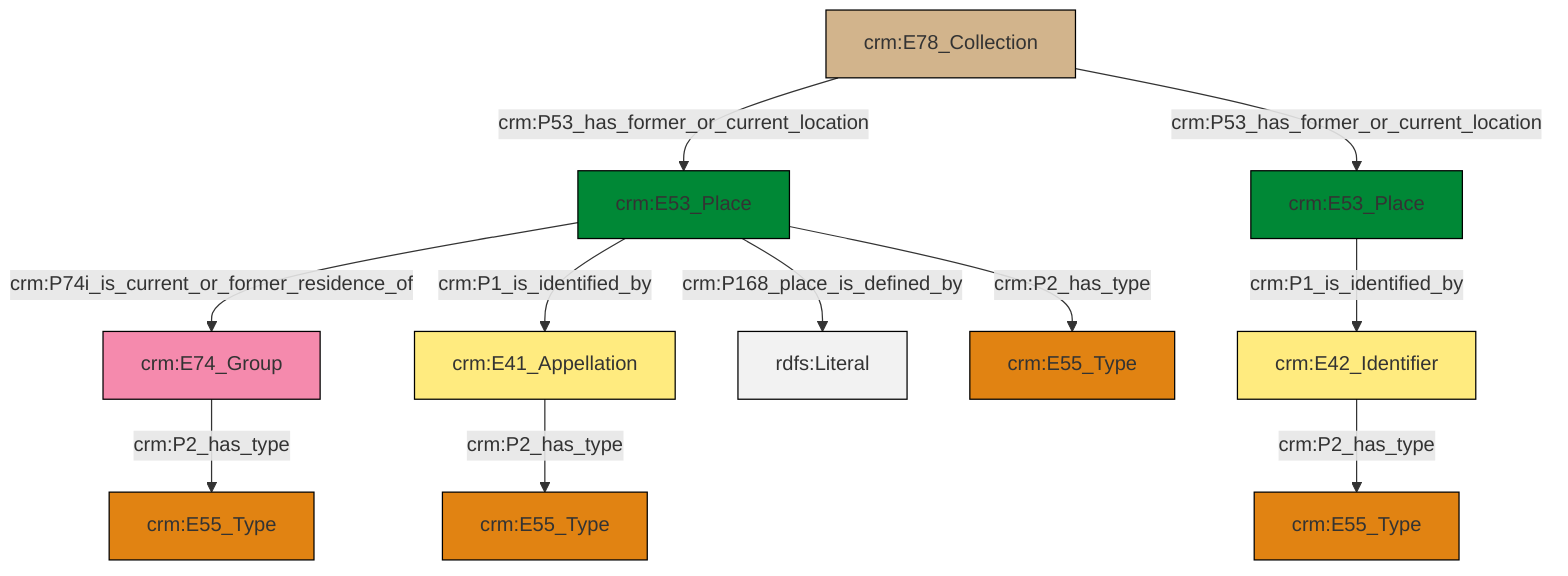 graph TD
classDef Literal fill:#f2f2f2,stroke:#000000;
classDef CRM_Entity fill:#FFFFFF,stroke:#000000;
classDef Temporal_Entity fill:#00C9E6, stroke:#000000;
classDef Type fill:#E18312, stroke:#000000;
classDef Time-Span fill:#2C9C91, stroke:#000000;
classDef Appellation fill:#FFEB7F, stroke:#000000;
classDef Place fill:#008836, stroke:#000000;
classDef Persistent_Item fill:#B266B2, stroke:#000000;
classDef Conceptual_Object fill:#FFD700, stroke:#000000;
classDef Physical_Thing fill:#D2B48C, stroke:#000000;
classDef Actor fill:#f58aad, stroke:#000000;
classDef PC_Classes fill:#4ce600, stroke:#000000;
classDef Multi fill:#cccccc,stroke:#000000;

0["crm:E53_Place"]:::Place -->|crm:P1_is_identified_by| 2["crm:E42_Identifier"]:::Appellation
7["crm:E78_Collection"]:::Physical_Thing -->|crm:P53_has_former_or_current_location| 8["crm:E53_Place"]:::Place
2["crm:E42_Identifier"]:::Appellation -->|crm:P2_has_type| 10["crm:E55_Type"]:::Type
14["crm:E74_Group"]:::Actor -->|crm:P2_has_type| 11["crm:E55_Type"]:::Type
8["crm:E53_Place"]:::Place -->|crm:P74i_is_current_or_former_residence_of| 14["crm:E74_Group"]:::Actor
8["crm:E53_Place"]:::Place -->|crm:P1_is_identified_by| 17["crm:E41_Appellation"]:::Appellation
8["crm:E53_Place"]:::Place -->|crm:P168_place_is_defined_by| 18[rdfs:Literal]:::Literal
8["crm:E53_Place"]:::Place -->|crm:P2_has_type| 3["crm:E55_Type"]:::Type
7["crm:E78_Collection"]:::Physical_Thing -->|crm:P53_has_former_or_current_location| 0["crm:E53_Place"]:::Place
17["crm:E41_Appellation"]:::Appellation -->|crm:P2_has_type| 5["crm:E55_Type"]:::Type